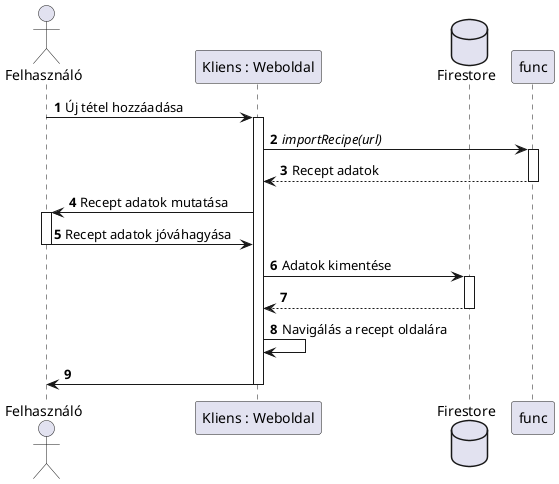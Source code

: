 @startuml clientRecipeImport
autonumber

actor "Felhasználó" as user

participant "Kliens : Weboldal" as client

database "Firestore" as db


user -> client : Új tétel hozzáadása
activate client

client -> func : <i>importRecipe(url)
activate func

client <-- func : Recept adatok
deactivate func

user <- client : Recept adatok mutatása
activate user

user -> client : Recept adatok jóváhagyása
deactivate user

client -> db : Adatok kimentése
activate db

client <-- db
deactivate db

client -> client : Navigálás a recept oldalára

user <- client
deactivate client


@enduml